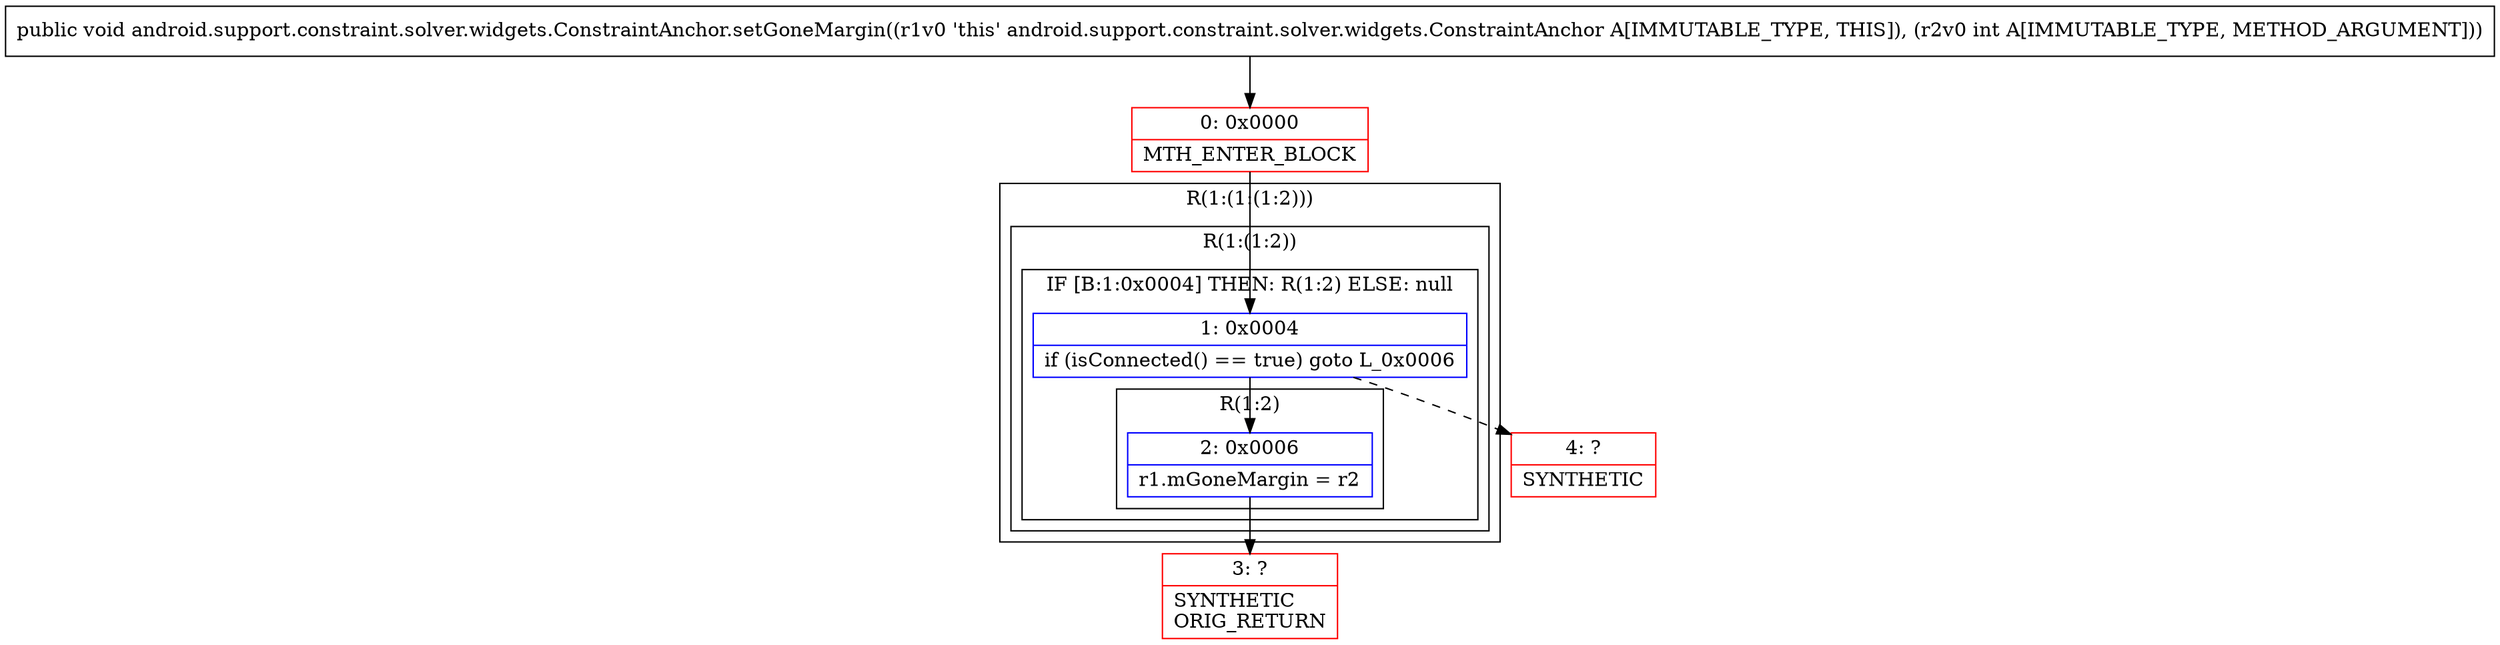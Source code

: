 digraph "CFG forandroid.support.constraint.solver.widgets.ConstraintAnchor.setGoneMargin(I)V" {
subgraph cluster_Region_1866238512 {
label = "R(1:(1:(1:2)))";
node [shape=record,color=blue];
subgraph cluster_Region_758803255 {
label = "R(1:(1:2))";
node [shape=record,color=blue];
subgraph cluster_IfRegion_1226464808 {
label = "IF [B:1:0x0004] THEN: R(1:2) ELSE: null";
node [shape=record,color=blue];
Node_1 [shape=record,label="{1\:\ 0x0004|if (isConnected() == true) goto L_0x0006\l}"];
subgraph cluster_Region_332687425 {
label = "R(1:2)";
node [shape=record,color=blue];
Node_2 [shape=record,label="{2\:\ 0x0006|r1.mGoneMargin = r2\l}"];
}
}
}
}
Node_0 [shape=record,color=red,label="{0\:\ 0x0000|MTH_ENTER_BLOCK\l}"];
Node_3 [shape=record,color=red,label="{3\:\ ?|SYNTHETIC\lORIG_RETURN\l}"];
Node_4 [shape=record,color=red,label="{4\:\ ?|SYNTHETIC\l}"];
MethodNode[shape=record,label="{public void android.support.constraint.solver.widgets.ConstraintAnchor.setGoneMargin((r1v0 'this' android.support.constraint.solver.widgets.ConstraintAnchor A[IMMUTABLE_TYPE, THIS]), (r2v0 int A[IMMUTABLE_TYPE, METHOD_ARGUMENT])) }"];
MethodNode -> Node_0;
Node_1 -> Node_2;
Node_1 -> Node_4[style=dashed];
Node_2 -> Node_3;
Node_0 -> Node_1;
}

